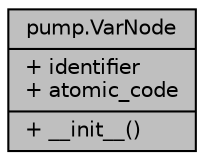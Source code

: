 digraph "pump.VarNode"
{
  edge [fontname="Helvetica",fontsize="10",labelfontname="Helvetica",labelfontsize="10"];
  node [fontname="Helvetica",fontsize="10",shape=record];
  Node1 [label="{pump.VarNode\n|+ identifier\l+ atomic_code\l|+ __init__()\l}",height=0.2,width=0.4,color="black", fillcolor="grey75", style="filled", fontcolor="black"];
}
